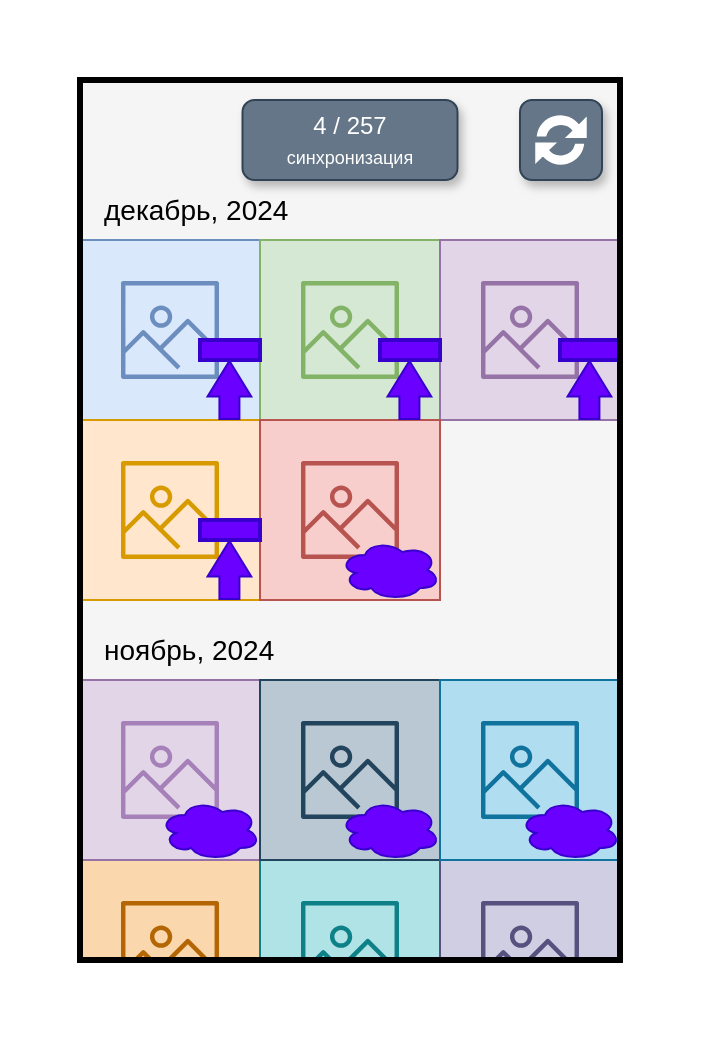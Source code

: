 <mxfile version="20.8.16" type="device" pages="7"><diagram name="Главная" id="Fr9BtAwwHC7J-DejXwuc"><mxGraphModel dx="751" dy="566" grid="1" gridSize="10" guides="1" tooltips="1" connect="1" arrows="1" fold="1" page="1" pageScale="1" pageWidth="827" pageHeight="1169" math="0" shadow="0"><root><mxCell id="0"/><mxCell id="1" parent="0"/><mxCell id="rmZkxyG95Qmx5ghkw50P-106" value="" style="rounded=0;whiteSpace=wrap;html=1;shadow=0;glass=0;sketch=0;strokeWidth=2;fontSize=9;strokeColor=none;" vertex="1" parent="1"><mxGeometry x="40" y="40" width="360" height="520" as="geometry"/></mxCell><mxCell id="rmZkxyG95Qmx5ghkw50P-67" value="" style="rounded=0;whiteSpace=wrap;html=1;fontSize=9;fillColor=#f5f5f5;fontColor=#333333;strokeColor=none;" vertex="1" parent="1"><mxGeometry x="80" y="80" width="270" height="440" as="geometry"/></mxCell><mxCell id="rmZkxyG95Qmx5ghkw50P-58" value="" style="rounded=0;whiteSpace=wrap;html=1;fillColor=#fad7ac;strokeColor=#b46504;" vertex="1" parent="1"><mxGeometry x="80" y="470" width="90" height="50" as="geometry"/></mxCell><mxCell id="rmZkxyG95Qmx5ghkw50P-59" value="" style="sketch=0;outlineConnect=0;fontColor=#232F3E;gradientColor=none;fillColor=#B46504;strokeColor=none;dashed=0;verticalLabelPosition=bottom;verticalAlign=top;align=center;html=1;fontSize=12;fontStyle=0;aspect=fixed;pointerEvents=1;shape=mxgraph.aws4.container_registry_image;" vertex="1" parent="1"><mxGeometry x="100.5" y="490.5" width="49" height="49" as="geometry"/></mxCell><mxCell id="rmZkxyG95Qmx5ghkw50P-60" value="" style="rounded=0;whiteSpace=wrap;html=1;fillColor=#b0e3e6;strokeColor=#0e8088;" vertex="1" parent="1"><mxGeometry x="170" y="470" width="90" height="50" as="geometry"/></mxCell><mxCell id="rmZkxyG95Qmx5ghkw50P-61" value="" style="sketch=0;outlineConnect=0;fontColor=#232F3E;gradientColor=none;fillColor=#0E8088;strokeColor=none;dashed=0;verticalLabelPosition=bottom;verticalAlign=top;align=center;html=1;fontSize=12;fontStyle=0;aspect=fixed;pointerEvents=1;shape=mxgraph.aws4.container_registry_image;" vertex="1" parent="1"><mxGeometry x="190.5" y="490.5" width="49" height="49" as="geometry"/></mxCell><mxCell id="rmZkxyG95Qmx5ghkw50P-62" value="" style="rounded=0;whiteSpace=wrap;html=1;fillColor=#d0cee2;strokeColor=#56517e;" vertex="1" parent="1"><mxGeometry x="260" y="470" width="90" height="50" as="geometry"/></mxCell><mxCell id="rmZkxyG95Qmx5ghkw50P-63" value="" style="sketch=0;outlineConnect=0;fontColor=#232F3E;gradientColor=none;fillColor=#56517E;strokeColor=none;dashed=0;verticalLabelPosition=bottom;verticalAlign=top;align=center;html=1;fontSize=12;fontStyle=0;aspect=fixed;pointerEvents=1;shape=mxgraph.aws4.container_registry_image;" vertex="1" parent="1"><mxGeometry x="280.5" y="490.5" width="49" height="49" as="geometry"/></mxCell><mxCell id="rmZkxyG95Qmx5ghkw50P-28" value="" style="rounded=0;whiteSpace=wrap;html=1;fillColor=#dae8fc;strokeColor=#6c8ebf;" vertex="1" parent="1"><mxGeometry x="80" y="160" width="90" height="90" as="geometry"/></mxCell><mxCell id="rmZkxyG95Qmx5ghkw50P-29" value="" style="sketch=0;outlineConnect=0;fontColor=#232F3E;gradientColor=none;fillColor=#6C8EBF;strokeColor=none;dashed=0;verticalLabelPosition=bottom;verticalAlign=top;align=center;html=1;fontSize=12;fontStyle=0;aspect=fixed;pointerEvents=1;shape=mxgraph.aws4.container_registry_image;" vertex="1" parent="1"><mxGeometry x="100.5" y="180.5" width="49" height="49" as="geometry"/></mxCell><mxCell id="rmZkxyG95Qmx5ghkw50P-30" value="" style="rounded=0;whiteSpace=wrap;html=1;fillColor=#d5e8d4;strokeColor=#82b366;" vertex="1" parent="1"><mxGeometry x="170" y="160" width="90" height="90" as="geometry"/></mxCell><mxCell id="rmZkxyG95Qmx5ghkw50P-31" value="" style="sketch=0;outlineConnect=0;fontColor=#232F3E;gradientColor=none;fillColor=#82B366;strokeColor=none;dashed=0;verticalLabelPosition=bottom;verticalAlign=top;align=center;html=1;fontSize=12;fontStyle=0;aspect=fixed;pointerEvents=1;shape=mxgraph.aws4.container_registry_image;" vertex="1" parent="1"><mxGeometry x="190.5" y="180.5" width="49" height="49" as="geometry"/></mxCell><mxCell id="rmZkxyG95Qmx5ghkw50P-32" value="" style="rounded=0;whiteSpace=wrap;html=1;fillColor=#e1d5e7;strokeColor=#9673a6;" vertex="1" parent="1"><mxGeometry x="260" y="160" width="90" height="90" as="geometry"/></mxCell><mxCell id="rmZkxyG95Qmx5ghkw50P-33" value="" style="sketch=0;outlineConnect=0;fontColor=#232F3E;gradientColor=none;fillColor=#9673A6;strokeColor=none;dashed=0;verticalLabelPosition=bottom;verticalAlign=top;align=center;html=1;fontSize=12;fontStyle=0;aspect=fixed;pointerEvents=1;shape=mxgraph.aws4.container_registry_image;" vertex="1" parent="1"><mxGeometry x="280.5" y="180.5" width="49" height="49" as="geometry"/></mxCell><mxCell id="rmZkxyG95Qmx5ghkw50P-34" value="" style="rounded=0;whiteSpace=wrap;html=1;fillColor=#ffe6cc;strokeColor=#d79b00;" vertex="1" parent="1"><mxGeometry x="80" y="250" width="90" height="90" as="geometry"/></mxCell><mxCell id="rmZkxyG95Qmx5ghkw50P-35" value="" style="sketch=0;outlineConnect=0;fontColor=#232F3E;gradientColor=none;fillColor=#D79B00;strokeColor=none;dashed=0;verticalLabelPosition=bottom;verticalAlign=top;align=center;html=1;fontSize=12;fontStyle=0;aspect=fixed;pointerEvents=1;shape=mxgraph.aws4.container_registry_image;" vertex="1" parent="1"><mxGeometry x="100.5" y="270.5" width="49" height="49" as="geometry"/></mxCell><mxCell id="rmZkxyG95Qmx5ghkw50P-36" value="" style="rounded=0;whiteSpace=wrap;html=1;fillColor=#f8cecc;strokeColor=#b85450;" vertex="1" parent="1"><mxGeometry x="170" y="250" width="90" height="90" as="geometry"/></mxCell><mxCell id="rmZkxyG95Qmx5ghkw50P-37" value="" style="sketch=0;outlineConnect=0;fontColor=#232F3E;gradientColor=none;fillColor=#B85450;strokeColor=none;dashed=0;verticalLabelPosition=bottom;verticalAlign=top;align=center;html=1;fontSize=12;fontStyle=0;aspect=fixed;pointerEvents=1;shape=mxgraph.aws4.container_registry_image;" vertex="1" parent="1"><mxGeometry x="190.5" y="270.5" width="49" height="49" as="geometry"/></mxCell><mxCell id="rmZkxyG95Qmx5ghkw50P-52" value="" style="rounded=0;whiteSpace=wrap;html=1;fillColor=#e1d5e7;strokeColor=#9673a6;" vertex="1" parent="1"><mxGeometry x="80" y="380" width="90" height="90" as="geometry"/></mxCell><mxCell id="rmZkxyG95Qmx5ghkw50P-53" value="" style="sketch=0;outlineConnect=0;fillColor=#A680B8;strokeColor=#9673a6;dashed=0;verticalLabelPosition=bottom;verticalAlign=top;align=center;html=1;fontSize=12;fontStyle=0;aspect=fixed;pointerEvents=1;shape=mxgraph.aws4.container_registry_image;" vertex="1" parent="1"><mxGeometry x="100.5" y="400.5" width="49" height="49" as="geometry"/></mxCell><mxCell id="rmZkxyG95Qmx5ghkw50P-54" value="" style="rounded=0;whiteSpace=wrap;html=1;fillColor=#bac8d3;strokeColor=#23445d;" vertex="1" parent="1"><mxGeometry x="170" y="380" width="90" height="90" as="geometry"/></mxCell><mxCell id="rmZkxyG95Qmx5ghkw50P-55" value="" style="sketch=0;outlineConnect=0;fontColor=#232F3E;gradientColor=none;fillColor=#23445D;strokeColor=none;dashed=0;verticalLabelPosition=bottom;verticalAlign=top;align=center;html=1;fontSize=12;fontStyle=0;aspect=fixed;pointerEvents=1;shape=mxgraph.aws4.container_registry_image;" vertex="1" parent="1"><mxGeometry x="190.5" y="400.5" width="49" height="49" as="geometry"/></mxCell><mxCell id="rmZkxyG95Qmx5ghkw50P-56" value="" style="rounded=0;whiteSpace=wrap;html=1;fillColor=#b1ddf0;strokeColor=#10739e;" vertex="1" parent="1"><mxGeometry x="260" y="380" width="90" height="90" as="geometry"/></mxCell><mxCell id="rmZkxyG95Qmx5ghkw50P-57" value="" style="sketch=0;outlineConnect=0;fontColor=#232F3E;gradientColor=none;fillColor=#10739E;strokeColor=none;dashed=0;verticalLabelPosition=bottom;verticalAlign=top;align=center;html=1;fontSize=12;fontStyle=0;aspect=fixed;pointerEvents=1;shape=mxgraph.aws4.container_registry_image;" vertex="1" parent="1"><mxGeometry x="280.5" y="400.5" width="49" height="49" as="geometry"/></mxCell><mxCell id="rmZkxyG95Qmx5ghkw50P-64" value="декабрь, 2024" style="text;html=1;strokeColor=none;fillColor=none;align=left;verticalAlign=middle;whiteSpace=wrap;rounded=0;fontSize=14;" vertex="1" parent="1"><mxGeometry x="90" y="130" width="250" height="30" as="geometry"/></mxCell><mxCell id="rmZkxyG95Qmx5ghkw50P-65" value="ноябрь, 2024" style="text;html=1;strokeColor=none;fillColor=none;align=left;verticalAlign=middle;whiteSpace=wrap;rounded=0;fontSize=14;" vertex="1" parent="1"><mxGeometry x="90" y="350" width="250" height="30" as="geometry"/></mxCell><mxCell id="rmZkxyG95Qmx5ghkw50P-13" value="4 / 257&lt;br&gt;&lt;font style=&quot;font-size: 9px;&quot;&gt;синхронизация&lt;/font&gt;" style="rounded=1;whiteSpace=wrap;html=1;fillColor=#647687;fontColor=#ffffff;strokeColor=#314354;glass=0;shadow=1;" vertex="1" parent="1"><mxGeometry x="161.25" y="90" width="107.5" height="40" as="geometry"/></mxCell><mxCell id="rmZkxyG95Qmx5ghkw50P-15" value="" style="rounded=1;whiteSpace=wrap;html=1;fillColor=#647687;fontColor=#ffffff;strokeColor=#314354;shadow=1;" vertex="1" parent="1"><mxGeometry x="300" y="90" width="41" height="40" as="geometry"/></mxCell><mxCell id="rmZkxyG95Qmx5ghkw50P-14" value="" style="sketch=0;pointerEvents=1;shadow=0;dashed=0;html=1;labelPosition=center;verticalLabelPosition=bottom;verticalAlign=top;align=center;shape=mxgraph.mscae.intune.update;strokeColor=#FFFFFF;" vertex="1" parent="1"><mxGeometry x="308.12" y="97.37" width="24.75" height="25.25" as="geometry"/></mxCell><mxCell id="rmZkxyG95Qmx5ghkw50P-84" value="" style="rounded=0;whiteSpace=wrap;html=1;shadow=0;glass=0;sketch=0;strokeColor=#3700CC;strokeWidth=2;fontSize=9;fillColor=#6a00ff;fontColor=#ffffff;" vertex="1" parent="1"><mxGeometry x="140" y="210" width="30" height="10" as="geometry"/></mxCell><mxCell id="rmZkxyG95Qmx5ghkw50P-85" value="" style="shape=flexArrow;endArrow=classic;html=1;rounded=0;fontSize=9;endWidth=10.857;endSize=5.571;fillColor=#6a00ff;strokeColor=#3700CC;" edge="1" parent="1"><mxGeometry width="50" height="50" relative="1" as="geometry"><mxPoint x="154.71" y="250" as="sourcePoint"/><mxPoint x="154.71" y="220" as="targetPoint"/></mxGeometry></mxCell><mxCell id="rmZkxyG95Qmx5ghkw50P-86" value="" style="rounded=0;whiteSpace=wrap;html=1;shadow=0;glass=0;sketch=0;strokeColor=#3700CC;strokeWidth=2;fontSize=9;fillColor=#6a00ff;fontColor=#ffffff;" vertex="1" parent="1"><mxGeometry x="230" y="210" width="30" height="10" as="geometry"/></mxCell><mxCell id="rmZkxyG95Qmx5ghkw50P-87" value="" style="shape=flexArrow;endArrow=classic;html=1;rounded=0;fontSize=9;endWidth=10.857;endSize=5.571;fillColor=#6a00ff;strokeColor=#3700CC;" edge="1" parent="1"><mxGeometry width="50" height="50" relative="1" as="geometry"><mxPoint x="244.71" y="250" as="sourcePoint"/><mxPoint x="244.71" y="220" as="targetPoint"/></mxGeometry></mxCell><mxCell id="rmZkxyG95Qmx5ghkw50P-88" value="" style="rounded=0;whiteSpace=wrap;html=1;shadow=0;glass=0;sketch=0;strokeColor=#3700CC;strokeWidth=2;fontSize=9;fillColor=#6a00ff;fontColor=#ffffff;" vertex="1" parent="1"><mxGeometry x="140" y="300" width="30" height="10" as="geometry"/></mxCell><mxCell id="rmZkxyG95Qmx5ghkw50P-89" value="" style="shape=flexArrow;endArrow=classic;html=1;rounded=0;fontSize=9;endWidth=10.857;endSize=5.571;fillColor=#6a00ff;strokeColor=#3700CC;" edge="1" parent="1"><mxGeometry width="50" height="50" relative="1" as="geometry"><mxPoint x="154.71" y="340" as="sourcePoint"/><mxPoint x="154.71" y="310" as="targetPoint"/></mxGeometry></mxCell><mxCell id="rmZkxyG95Qmx5ghkw50P-90" value="" style="rounded=0;whiteSpace=wrap;html=1;shadow=0;glass=0;sketch=0;strokeColor=#3700CC;strokeWidth=2;fontSize=9;fillColor=#6a00ff;fontColor=#ffffff;" vertex="1" parent="1"><mxGeometry x="320" y="210" width="30" height="10" as="geometry"/></mxCell><mxCell id="rmZkxyG95Qmx5ghkw50P-91" value="" style="shape=flexArrow;endArrow=classic;html=1;rounded=0;fontSize=9;endWidth=10.857;endSize=5.571;fillColor=#6a00ff;strokeColor=#3700CC;" edge="1" parent="1"><mxGeometry width="50" height="50" relative="1" as="geometry"><mxPoint x="334.71" y="250" as="sourcePoint"/><mxPoint x="334.71" y="220" as="targetPoint"/></mxGeometry></mxCell><mxCell id="rmZkxyG95Qmx5ghkw50P-92" value="" style="ellipse;shape=cloud;whiteSpace=wrap;html=1;shadow=0;glass=0;sketch=0;strokeColor=#3700CC;strokeWidth=1;fontSize=9;fillColor=#6a00ff;fontColor=#ffffff;" vertex="1" parent="1"><mxGeometry x="210" y="310" width="50" height="30" as="geometry"/></mxCell><mxCell id="rmZkxyG95Qmx5ghkw50P-93" value="" style="ellipse;shape=cloud;whiteSpace=wrap;html=1;shadow=0;glass=0;sketch=0;strokeColor=#3700CC;strokeWidth=1;fontSize=9;fillColor=#6a00ff;fontColor=#ffffff;" vertex="1" parent="1"><mxGeometry x="120" y="440" width="50" height="30" as="geometry"/></mxCell><mxCell id="rmZkxyG95Qmx5ghkw50P-94" value="" style="ellipse;shape=cloud;whiteSpace=wrap;html=1;shadow=0;glass=0;sketch=0;strokeColor=#3700CC;strokeWidth=1;fontSize=9;fillColor=#6a00ff;fontColor=#ffffff;" vertex="1" parent="1"><mxGeometry x="210" y="440" width="50" height="30" as="geometry"/></mxCell><mxCell id="rmZkxyG95Qmx5ghkw50P-95" value="" style="ellipse;shape=cloud;whiteSpace=wrap;html=1;shadow=0;glass=0;sketch=0;strokeColor=#3700CC;strokeWidth=1;fontSize=9;fillColor=#6a00ff;fontColor=#ffffff;" vertex="1" parent="1"><mxGeometry x="300" y="440" width="50" height="30" as="geometry"/></mxCell><mxCell id="rmZkxyG95Qmx5ghkw50P-107" value="" style="rounded=0;whiteSpace=wrap;html=1;shadow=0;glass=0;sketch=0;strokeWidth=2;fontSize=9;strokeColor=none;" vertex="1" parent="1"><mxGeometry x="40" y="520" width="360" height="40" as="geometry"/></mxCell><mxCell id="9HXgxc9Uw71FXYPcQhYW-1" value="" style="rounded=0;whiteSpace=wrap;html=1;fillColor=none;movable=1;resizable=1;rotatable=1;deletable=1;editable=1;connectable=1;strokeColor=#000000;strokeWidth=3;" parent="1" vertex="1"><mxGeometry x="80" y="80" width="270" height="440" as="geometry"/></mxCell></root></mxGraphModel></diagram><diagram name="Синхронизация" id="ZqwcKnqQf-fMYv5RvBVb"><mxGraphModel dx="908" dy="683" grid="1" gridSize="10" guides="1" tooltips="1" connect="1" arrows="1" fold="1" page="1" pageScale="1" pageWidth="827" pageHeight="1169" math="0" shadow="0"><root><mxCell id="U0KA7O4kdR778VJp-mZu-0"/><mxCell id="U0KA7O4kdR778VJp-mZu-1" parent="U0KA7O4kdR778VJp-mZu-0"/><mxCell id="U0KA7O4kdR778VJp-mZu-2" value="" style="rounded=0;whiteSpace=wrap;html=1;shadow=0;glass=0;sketch=0;strokeWidth=2;fontSize=9;strokeColor=none;" vertex="1" parent="U0KA7O4kdR778VJp-mZu-1"><mxGeometry x="40" y="40" width="360" height="520" as="geometry"/></mxCell><mxCell id="U0KA7O4kdR778VJp-mZu-3" value="" style="rounded=0;whiteSpace=wrap;html=1;fontSize=9;fillColor=#f5f5f5;fontColor=#333333;strokeColor=none;" vertex="1" parent="U0KA7O4kdR778VJp-mZu-1"><mxGeometry x="80" y="80" width="270" height="440" as="geometry"/></mxCell><mxCell id="U0KA7O4kdR778VJp-mZu-4" value="" style="rounded=0;whiteSpace=wrap;html=1;fillColor=#fad7ac;strokeColor=#b46504;" vertex="1" parent="U0KA7O4kdR778VJp-mZu-1"><mxGeometry x="80" y="470" width="90" height="50" as="geometry"/></mxCell><mxCell id="U0KA7O4kdR778VJp-mZu-5" value="" style="sketch=0;outlineConnect=0;fontColor=#232F3E;gradientColor=none;fillColor=#B46504;strokeColor=none;dashed=0;verticalLabelPosition=bottom;verticalAlign=top;align=center;html=1;fontSize=12;fontStyle=0;aspect=fixed;pointerEvents=1;shape=mxgraph.aws4.container_registry_image;" vertex="1" parent="U0KA7O4kdR778VJp-mZu-1"><mxGeometry x="100.5" y="490.5" width="49" height="49" as="geometry"/></mxCell><mxCell id="U0KA7O4kdR778VJp-mZu-6" value="" style="rounded=0;whiteSpace=wrap;html=1;fillColor=#b0e3e6;strokeColor=#0e8088;" vertex="1" parent="U0KA7O4kdR778VJp-mZu-1"><mxGeometry x="170" y="470" width="90" height="50" as="geometry"/></mxCell><mxCell id="U0KA7O4kdR778VJp-mZu-7" value="" style="sketch=0;outlineConnect=0;fontColor=#232F3E;gradientColor=none;fillColor=#0E8088;strokeColor=none;dashed=0;verticalLabelPosition=bottom;verticalAlign=top;align=center;html=1;fontSize=12;fontStyle=0;aspect=fixed;pointerEvents=1;shape=mxgraph.aws4.container_registry_image;" vertex="1" parent="U0KA7O4kdR778VJp-mZu-1"><mxGeometry x="190.5" y="490.5" width="49" height="49" as="geometry"/></mxCell><mxCell id="U0KA7O4kdR778VJp-mZu-8" value="" style="rounded=0;whiteSpace=wrap;html=1;fillColor=#d0cee2;strokeColor=#56517e;" vertex="1" parent="U0KA7O4kdR778VJp-mZu-1"><mxGeometry x="260" y="470" width="90" height="50" as="geometry"/></mxCell><mxCell id="U0KA7O4kdR778VJp-mZu-9" value="" style="sketch=0;outlineConnect=0;fontColor=#232F3E;gradientColor=none;fillColor=#56517E;strokeColor=none;dashed=0;verticalLabelPosition=bottom;verticalAlign=top;align=center;html=1;fontSize=12;fontStyle=0;aspect=fixed;pointerEvents=1;shape=mxgraph.aws4.container_registry_image;" vertex="1" parent="U0KA7O4kdR778VJp-mZu-1"><mxGeometry x="280.5" y="490.5" width="49" height="49" as="geometry"/></mxCell><mxCell id="U0KA7O4kdR778VJp-mZu-10" value="" style="rounded=0;whiteSpace=wrap;html=1;fillColor=#dae8fc;strokeColor=#6c8ebf;" vertex="1" parent="U0KA7O4kdR778VJp-mZu-1"><mxGeometry x="80" y="160" width="90" height="90" as="geometry"/></mxCell><mxCell id="U0KA7O4kdR778VJp-mZu-11" value="" style="sketch=0;outlineConnect=0;fontColor=#232F3E;gradientColor=none;fillColor=#6C8EBF;strokeColor=none;dashed=0;verticalLabelPosition=bottom;verticalAlign=top;align=center;html=1;fontSize=12;fontStyle=0;aspect=fixed;pointerEvents=1;shape=mxgraph.aws4.container_registry_image;" vertex="1" parent="U0KA7O4kdR778VJp-mZu-1"><mxGeometry x="100.5" y="180.5" width="49" height="49" as="geometry"/></mxCell><mxCell id="U0KA7O4kdR778VJp-mZu-12" value="" style="rounded=0;whiteSpace=wrap;html=1;fillColor=#d5e8d4;strokeColor=#82b366;" vertex="1" parent="U0KA7O4kdR778VJp-mZu-1"><mxGeometry x="170" y="160" width="90" height="90" as="geometry"/></mxCell><mxCell id="U0KA7O4kdR778VJp-mZu-13" value="" style="sketch=0;outlineConnect=0;fontColor=#232F3E;gradientColor=none;fillColor=#82B366;strokeColor=none;dashed=0;verticalLabelPosition=bottom;verticalAlign=top;align=center;html=1;fontSize=12;fontStyle=0;aspect=fixed;pointerEvents=1;shape=mxgraph.aws4.container_registry_image;" vertex="1" parent="U0KA7O4kdR778VJp-mZu-1"><mxGeometry x="190.5" y="180.5" width="49" height="49" as="geometry"/></mxCell><mxCell id="U0KA7O4kdR778VJp-mZu-14" value="" style="rounded=0;whiteSpace=wrap;html=1;fillColor=#e1d5e7;strokeColor=#9673a6;" vertex="1" parent="U0KA7O4kdR778VJp-mZu-1"><mxGeometry x="260" y="160" width="90" height="90" as="geometry"/></mxCell><mxCell id="U0KA7O4kdR778VJp-mZu-15" value="" style="sketch=0;outlineConnect=0;fontColor=#232F3E;gradientColor=none;fillColor=#9673A6;strokeColor=none;dashed=0;verticalLabelPosition=bottom;verticalAlign=top;align=center;html=1;fontSize=12;fontStyle=0;aspect=fixed;pointerEvents=1;shape=mxgraph.aws4.container_registry_image;" vertex="1" parent="U0KA7O4kdR778VJp-mZu-1"><mxGeometry x="280.5" y="180.5" width="49" height="49" as="geometry"/></mxCell><mxCell id="U0KA7O4kdR778VJp-mZu-16" value="" style="rounded=0;whiteSpace=wrap;html=1;fillColor=#ffe6cc;strokeColor=#d79b00;" vertex="1" parent="U0KA7O4kdR778VJp-mZu-1"><mxGeometry x="80" y="250" width="90" height="90" as="geometry"/></mxCell><mxCell id="U0KA7O4kdR778VJp-mZu-17" value="" style="sketch=0;outlineConnect=0;fontColor=#232F3E;gradientColor=none;fillColor=#D79B00;strokeColor=none;dashed=0;verticalLabelPosition=bottom;verticalAlign=top;align=center;html=1;fontSize=12;fontStyle=0;aspect=fixed;pointerEvents=1;shape=mxgraph.aws4.container_registry_image;" vertex="1" parent="U0KA7O4kdR778VJp-mZu-1"><mxGeometry x="100.5" y="270.5" width="49" height="49" as="geometry"/></mxCell><mxCell id="U0KA7O4kdR778VJp-mZu-18" value="" style="rounded=0;whiteSpace=wrap;html=1;fillColor=#f8cecc;strokeColor=#b85450;" vertex="1" parent="U0KA7O4kdR778VJp-mZu-1"><mxGeometry x="170" y="250" width="90" height="90" as="geometry"/></mxCell><mxCell id="U0KA7O4kdR778VJp-mZu-19" value="" style="sketch=0;outlineConnect=0;fontColor=#232F3E;gradientColor=none;fillColor=#B85450;strokeColor=none;dashed=0;verticalLabelPosition=bottom;verticalAlign=top;align=center;html=1;fontSize=12;fontStyle=0;aspect=fixed;pointerEvents=1;shape=mxgraph.aws4.container_registry_image;" vertex="1" parent="U0KA7O4kdR778VJp-mZu-1"><mxGeometry x="190.5" y="270.5" width="49" height="49" as="geometry"/></mxCell><mxCell id="U0KA7O4kdR778VJp-mZu-20" value="" style="rounded=0;whiteSpace=wrap;html=1;fillColor=#e1d5e7;strokeColor=#9673a6;" vertex="1" parent="U0KA7O4kdR778VJp-mZu-1"><mxGeometry x="80" y="380" width="90" height="90" as="geometry"/></mxCell><mxCell id="U0KA7O4kdR778VJp-mZu-21" value="" style="sketch=0;outlineConnect=0;fillColor=#A680B8;strokeColor=#9673a6;dashed=0;verticalLabelPosition=bottom;verticalAlign=top;align=center;html=1;fontSize=12;fontStyle=0;aspect=fixed;pointerEvents=1;shape=mxgraph.aws4.container_registry_image;" vertex="1" parent="U0KA7O4kdR778VJp-mZu-1"><mxGeometry x="100.5" y="400.5" width="49" height="49" as="geometry"/></mxCell><mxCell id="U0KA7O4kdR778VJp-mZu-22" value="" style="rounded=0;whiteSpace=wrap;html=1;fillColor=#bac8d3;strokeColor=#23445d;" vertex="1" parent="U0KA7O4kdR778VJp-mZu-1"><mxGeometry x="170" y="380" width="90" height="90" as="geometry"/></mxCell><mxCell id="U0KA7O4kdR778VJp-mZu-23" value="" style="sketch=0;outlineConnect=0;fontColor=#232F3E;gradientColor=none;fillColor=#23445D;strokeColor=none;dashed=0;verticalLabelPosition=bottom;verticalAlign=top;align=center;html=1;fontSize=12;fontStyle=0;aspect=fixed;pointerEvents=1;shape=mxgraph.aws4.container_registry_image;" vertex="1" parent="U0KA7O4kdR778VJp-mZu-1"><mxGeometry x="190.5" y="400.5" width="49" height="49" as="geometry"/></mxCell><mxCell id="U0KA7O4kdR778VJp-mZu-24" value="" style="rounded=0;whiteSpace=wrap;html=1;fillColor=#b1ddf0;strokeColor=#10739e;" vertex="1" parent="U0KA7O4kdR778VJp-mZu-1"><mxGeometry x="260" y="380" width="90" height="90" as="geometry"/></mxCell><mxCell id="U0KA7O4kdR778VJp-mZu-25" value="" style="sketch=0;outlineConnect=0;fontColor=#232F3E;gradientColor=none;fillColor=#10739E;strokeColor=none;dashed=0;verticalLabelPosition=bottom;verticalAlign=top;align=center;html=1;fontSize=12;fontStyle=0;aspect=fixed;pointerEvents=1;shape=mxgraph.aws4.container_registry_image;" vertex="1" parent="U0KA7O4kdR778VJp-mZu-1"><mxGeometry x="280.5" y="400.5" width="49" height="49" as="geometry"/></mxCell><mxCell id="U0KA7O4kdR778VJp-mZu-26" value="декабрь, 2024" style="text;html=1;strokeColor=none;fillColor=none;align=left;verticalAlign=middle;whiteSpace=wrap;rounded=0;fontSize=14;" vertex="1" parent="U0KA7O4kdR778VJp-mZu-1"><mxGeometry x="90" y="130" width="250" height="30" as="geometry"/></mxCell><mxCell id="U0KA7O4kdR778VJp-mZu-27" value="ноябрь, 2024" style="text;html=1;strokeColor=none;fillColor=none;align=left;verticalAlign=middle;whiteSpace=wrap;rounded=0;fontSize=14;" vertex="1" parent="U0KA7O4kdR778VJp-mZu-1"><mxGeometry x="90" y="350" width="250" height="30" as="geometry"/></mxCell><mxCell id="U0KA7O4kdR778VJp-mZu-28" value="4 / 257&lt;br&gt;&lt;font style=&quot;font-size: 9px;&quot;&gt;синхронизация&lt;/font&gt;" style="rounded=1;whiteSpace=wrap;html=1;fillColor=#647687;fontColor=#ffffff;strokeColor=#314354;glass=0;shadow=1;" vertex="1" parent="U0KA7O4kdR778VJp-mZu-1"><mxGeometry x="161.25" y="90" width="107.5" height="40" as="geometry"/></mxCell><mxCell id="U0KA7O4kdR778VJp-mZu-29" value="" style="rounded=1;whiteSpace=wrap;html=1;fillColor=#647687;fontColor=#ffffff;strokeColor=#314354;shadow=1;" vertex="1" parent="U0KA7O4kdR778VJp-mZu-1"><mxGeometry x="300" y="90" width="41" height="40" as="geometry"/></mxCell><mxCell id="U0KA7O4kdR778VJp-mZu-30" value="" style="sketch=0;pointerEvents=1;shadow=0;dashed=0;html=1;labelPosition=center;verticalLabelPosition=bottom;verticalAlign=top;align=center;shape=mxgraph.mscae.intune.update;strokeColor=#FFFFFF;" vertex="1" parent="U0KA7O4kdR778VJp-mZu-1"><mxGeometry x="308.12" y="97.37" width="24.75" height="25.25" as="geometry"/></mxCell><mxCell id="U0KA7O4kdR778VJp-mZu-31" value="" style="rounded=0;whiteSpace=wrap;html=1;shadow=0;glass=0;sketch=0;strokeColor=#3700CC;strokeWidth=2;fontSize=9;fillColor=#6a00ff;fontColor=#ffffff;" vertex="1" parent="U0KA7O4kdR778VJp-mZu-1"><mxGeometry x="140" y="210" width="30" height="10" as="geometry"/></mxCell><mxCell id="U0KA7O4kdR778VJp-mZu-32" value="" style="shape=flexArrow;endArrow=classic;html=1;rounded=0;fontSize=9;endWidth=10.857;endSize=5.571;fillColor=#6a00ff;strokeColor=#3700CC;" edge="1" parent="U0KA7O4kdR778VJp-mZu-1"><mxGeometry width="50" height="50" relative="1" as="geometry"><mxPoint x="154.71" y="250" as="sourcePoint"/><mxPoint x="154.71" y="220" as="targetPoint"/></mxGeometry></mxCell><mxCell id="U0KA7O4kdR778VJp-mZu-33" value="" style="rounded=0;whiteSpace=wrap;html=1;shadow=0;glass=0;sketch=0;strokeColor=#3700CC;strokeWidth=2;fontSize=9;fillColor=#6a00ff;fontColor=#ffffff;" vertex="1" parent="U0KA7O4kdR778VJp-mZu-1"><mxGeometry x="230" y="210" width="30" height="10" as="geometry"/></mxCell><mxCell id="U0KA7O4kdR778VJp-mZu-34" value="" style="shape=flexArrow;endArrow=classic;html=1;rounded=0;fontSize=9;endWidth=10.857;endSize=5.571;fillColor=#6a00ff;strokeColor=#3700CC;" edge="1" parent="U0KA7O4kdR778VJp-mZu-1"><mxGeometry width="50" height="50" relative="1" as="geometry"><mxPoint x="244.71" y="250" as="sourcePoint"/><mxPoint x="244.71" y="220" as="targetPoint"/></mxGeometry></mxCell><mxCell id="U0KA7O4kdR778VJp-mZu-35" value="" style="rounded=0;whiteSpace=wrap;html=1;shadow=0;glass=0;sketch=0;strokeColor=#3700CC;strokeWidth=2;fontSize=9;fillColor=#6a00ff;fontColor=#ffffff;" vertex="1" parent="U0KA7O4kdR778VJp-mZu-1"><mxGeometry x="140" y="300" width="30" height="10" as="geometry"/></mxCell><mxCell id="U0KA7O4kdR778VJp-mZu-36" value="" style="shape=flexArrow;endArrow=classic;html=1;rounded=0;fontSize=9;endWidth=10.857;endSize=5.571;fillColor=#6a00ff;strokeColor=#3700CC;" edge="1" parent="U0KA7O4kdR778VJp-mZu-1"><mxGeometry width="50" height="50" relative="1" as="geometry"><mxPoint x="154.71" y="340" as="sourcePoint"/><mxPoint x="154.71" y="310" as="targetPoint"/></mxGeometry></mxCell><mxCell id="U0KA7O4kdR778VJp-mZu-37" value="" style="rounded=0;whiteSpace=wrap;html=1;shadow=0;glass=0;sketch=0;strokeColor=#3700CC;strokeWidth=2;fontSize=9;fillColor=#6a00ff;fontColor=#ffffff;" vertex="1" parent="U0KA7O4kdR778VJp-mZu-1"><mxGeometry x="320" y="210" width="30" height="10" as="geometry"/></mxCell><mxCell id="U0KA7O4kdR778VJp-mZu-38" value="" style="shape=flexArrow;endArrow=classic;html=1;rounded=0;fontSize=9;endWidth=10.857;endSize=5.571;fillColor=#6a00ff;strokeColor=#3700CC;" edge="1" parent="U0KA7O4kdR778VJp-mZu-1"><mxGeometry width="50" height="50" relative="1" as="geometry"><mxPoint x="334.71" y="250" as="sourcePoint"/><mxPoint x="334.71" y="220" as="targetPoint"/></mxGeometry></mxCell><mxCell id="U0KA7O4kdR778VJp-mZu-39" value="" style="ellipse;shape=cloud;whiteSpace=wrap;html=1;shadow=0;glass=0;sketch=0;strokeColor=#3700CC;strokeWidth=1;fontSize=9;fillColor=#6a00ff;fontColor=#ffffff;" vertex="1" parent="U0KA7O4kdR778VJp-mZu-1"><mxGeometry x="210" y="310" width="50" height="30" as="geometry"/></mxCell><mxCell id="U0KA7O4kdR778VJp-mZu-40" value="" style="ellipse;shape=cloud;whiteSpace=wrap;html=1;shadow=0;glass=0;sketch=0;strokeColor=#3700CC;strokeWidth=1;fontSize=9;fillColor=#6a00ff;fontColor=#ffffff;" vertex="1" parent="U0KA7O4kdR778VJp-mZu-1"><mxGeometry x="120" y="440" width="50" height="30" as="geometry"/></mxCell><mxCell id="U0KA7O4kdR778VJp-mZu-41" value="" style="ellipse;shape=cloud;whiteSpace=wrap;html=1;shadow=0;glass=0;sketch=0;strokeColor=#3700CC;strokeWidth=1;fontSize=9;fillColor=#6a00ff;fontColor=#ffffff;" vertex="1" parent="U0KA7O4kdR778VJp-mZu-1"><mxGeometry x="210" y="440" width="50" height="30" as="geometry"/></mxCell><mxCell id="U0KA7O4kdR778VJp-mZu-42" value="" style="ellipse;shape=cloud;whiteSpace=wrap;html=1;shadow=0;glass=0;sketch=0;strokeColor=#3700CC;strokeWidth=1;fontSize=9;fillColor=#6a00ff;fontColor=#ffffff;" vertex="1" parent="U0KA7O4kdR778VJp-mZu-1"><mxGeometry x="300" y="440" width="50" height="30" as="geometry"/></mxCell><mxCell id="U0KA7O4kdR778VJp-mZu-43" value="" style="rounded=0;whiteSpace=wrap;html=1;shadow=0;glass=0;sketch=0;strokeWidth=2;fontSize=9;strokeColor=none;" vertex="1" parent="U0KA7O4kdR778VJp-mZu-1"><mxGeometry x="40" y="520" width="360" height="40" as="geometry"/></mxCell><mxCell id="U0KA7O4kdR778VJp-mZu-44" value="" style="rounded=0;whiteSpace=wrap;html=1;fillColor=none;movable=1;resizable=1;rotatable=1;deletable=1;editable=1;connectable=1;strokeColor=#000000;strokeWidth=3;" vertex="1" parent="U0KA7O4kdR778VJp-mZu-1"><mxGeometry x="80" y="80" width="270" height="440" as="geometry"/></mxCell><mxCell id="c6FTK3TPMT_HFakUTnhF-0" value="" style="rounded=0;whiteSpace=wrap;html=1;shadow=0;glass=0;sketch=0;strokeColor=default;strokeWidth=1;fontSize=16;fontColor=#FFFFFF;fillColor=#000000;fillOpacity=50;" vertex="1" parent="U0KA7O4kdR778VJp-mZu-1"><mxGeometry x="80" y="80" width="270" height="440" as="geometry"/></mxCell><mxCell id="c6FTK3TPMT_HFakUTnhF-4" value="" style="rounded=0;whiteSpace=wrap;html=1;shadow=0;glass=0;sketch=0;strokeColor=default;strokeWidth=3;fontSize=16;fontColor=#FFFFFF;fillColor=#E6E6E6;" vertex="1" parent="U0KA7O4kdR778VJp-mZu-1"><mxGeometry x="100.5" y="122.62" width="229.5" height="357.38" as="geometry"/></mxCell><mxCell id="c6FTK3TPMT_HFakUTnhF-8" value="" style="rounded=0;whiteSpace=wrap;html=1;shadow=0;glass=0;sketch=0;strokeColor=none;strokeWidth=3;fontSize=16;fontColor=#FFFFFF;fillColor=#000000;rotation=45;" vertex="1" parent="U0KA7O4kdR778VJp-mZu-1"><mxGeometry x="280" y="150" width="40" height="10" as="geometry"/></mxCell><mxCell id="c6FTK3TPMT_HFakUTnhF-9" value="" style="rounded=0;whiteSpace=wrap;html=1;shadow=0;glass=0;sketch=0;strokeColor=none;strokeWidth=3;fontSize=16;fontColor=#FFFFFF;fillColor=#000000;rotation=-225;" vertex="1" parent="U0KA7O4kdR778VJp-mZu-1"><mxGeometry x="280.0" y="150" width="40" height="10" as="geometry"/></mxCell><mxCell id="c6FTK3TPMT_HFakUTnhF-10" value="Синхронизация" style="text;html=1;strokeColor=none;fillColor=none;align=left;verticalAlign=middle;whiteSpace=wrap;rounded=0;fontSize=16;fontColor=#000000;fontStyle=1" vertex="1" parent="U0KA7O4kdR778VJp-mZu-1"><mxGeometry x="115" y="140" width="145" height="30" as="geometry"/></mxCell><mxCell id="c6FTK3TPMT_HFakUTnhF-11" value="image_2024-12-30...&amp;nbsp;&amp;nbsp;&lt;b&gt;100%&lt;/b&gt;" style="rounded=1;whiteSpace=wrap;html=1;shadow=0;glass=0;sketch=0;strokeColor=#56517e;strokeWidth=3;fontSize=16;fillColor=#d0cee2;" vertex="1" parent="U0KA7O4kdR778VJp-mZu-1"><mxGeometry x="110" y="199.5" width="210" height="50.5" as="geometry"/></mxCell><mxCell id="c6FTK3TPMT_HFakUTnhF-14" value="image_2024-12-30...&amp;nbsp; &amp;nbsp;&amp;nbsp;&lt;b&gt;24%&lt;/b&gt;" style="rounded=1;whiteSpace=wrap;html=1;shadow=0;glass=0;sketch=0;strokeColor=#56517e;strokeWidth=3;fontSize=16;fillColor=#d0cee2;" vertex="1" parent="U0KA7O4kdR778VJp-mZu-1"><mxGeometry x="110" y="259.5" width="210" height="50.5" as="geometry"/></mxCell><mxCell id="c6FTK3TPMT_HFakUTnhF-15" value="image_2024-12-30...&amp;nbsp; &amp;nbsp; &amp;nbsp;&amp;nbsp;&lt;b&gt;0%&lt;/b&gt;" style="rounded=1;whiteSpace=wrap;html=1;shadow=0;glass=0;sketch=0;strokeColor=#56517e;strokeWidth=3;fontSize=16;fillColor=#d0cee2;" vertex="1" parent="U0KA7O4kdR778VJp-mZu-1"><mxGeometry x="110.25" y="319.5" width="210" height="50.5" as="geometry"/></mxCell><mxCell id="c6FTK3TPMT_HFakUTnhF-18" value="image_2024-12-30...&amp;nbsp; &amp;nbsp; &amp;nbsp;&amp;nbsp;&lt;b&gt;0%&lt;/b&gt;" style="rounded=1;whiteSpace=wrap;html=1;shadow=0;glass=0;sketch=0;strokeColor=#56517e;strokeWidth=3;fontSize=16;fillColor=#d0cee2;" vertex="1" parent="U0KA7O4kdR778VJp-mZu-1"><mxGeometry x="110" y="380" width="210" height="50.5" as="geometry"/></mxCell><mxCell id="c6FTK3TPMT_HFakUTnhF-17" value="Начать / Остановить" style="rounded=1;whiteSpace=wrap;html=1;shadow=0;glass=0;sketch=0;strokeColor=#23445d;strokeWidth=3;fontSize=16;fillColor=#bac8d3;" vertex="1" parent="U0KA7O4kdR778VJp-mZu-1"><mxGeometry x="110.25" y="420" width="209.75" height="50" as="geometry"/></mxCell></root></mxGraphModel></diagram><diagram name="Вход" id="0XKrimrg06YZNdFm5KyV"><mxGraphModel dx="751" dy="566" grid="1" gridSize="10" guides="1" tooltips="1" connect="1" arrows="1" fold="1" page="1" pageScale="1" pageWidth="827" pageHeight="1169" math="0" shadow="0"><root><mxCell id="lxbhrmO_WVAqzLBvDy5G-0"/><mxCell id="lxbhrmO_WVAqzLBvDy5G-1" parent="lxbhrmO_WVAqzLBvDy5G-0"/><mxCell id="lxbhrmO_WVAqzLBvDy5G-2" value="" style="rounded=0;whiteSpace=wrap;html=1;shadow=0;glass=0;sketch=0;strokeWidth=2;fontSize=9;strokeColor=none;" vertex="1" parent="lxbhrmO_WVAqzLBvDy5G-1"><mxGeometry x="40" y="40" width="360" height="520" as="geometry"/></mxCell><mxCell id="lxbhrmO_WVAqzLBvDy5G-3" value="" style="rounded=0;whiteSpace=wrap;html=1;fontSize=9;fillColor=#f5f5f5;fontColor=#333333;strokeColor=none;" vertex="1" parent="lxbhrmO_WVAqzLBvDy5G-1"><mxGeometry x="80" y="80" width="270" height="440" as="geometry"/></mxCell><mxCell id="71NNq_Q7_1ZH0H5dtehQ-0" value="&lt;font style=&quot;font-size: 19px;&quot;&gt;Вход&lt;/font&gt;" style="text;html=1;strokeColor=none;fillColor=none;align=center;verticalAlign=middle;whiteSpace=wrap;rounded=0;fontSize=9;" vertex="1" parent="lxbhrmO_WVAqzLBvDy5G-1"><mxGeometry x="185" y="160" width="60" height="30" as="geometry"/></mxCell><mxCell id="71NNq_Q7_1ZH0H5dtehQ-1" value="&lt;font style=&quot;font-size: 14px;&quot;&gt;&amp;nbsp; &amp;nbsp; Логин&lt;/font&gt;" style="rounded=0;whiteSpace=wrap;html=1;shadow=1;glass=0;sketch=0;strokeColor=default;strokeWidth=1;fontSize=19;fillColor=#FFFFFF;align=left;" vertex="1" parent="lxbhrmO_WVAqzLBvDy5G-1"><mxGeometry x="90" y="210" width="250" height="40" as="geometry"/></mxCell><mxCell id="71NNq_Q7_1ZH0H5dtehQ-2" value="&lt;font style=&quot;font-size: 14px;&quot;&gt;&amp;nbsp; &amp;nbsp; Пароль&lt;/font&gt;" style="rounded=0;whiteSpace=wrap;html=1;shadow=1;glass=0;sketch=0;strokeColor=default;strokeWidth=1;fontSize=19;fillColor=#FFFFFF;align=left;" vertex="1" parent="lxbhrmO_WVAqzLBvDy5G-1"><mxGeometry x="90" y="270" width="250" height="40" as="geometry"/></mxCell><mxCell id="10V4KUjU7J6ptE0vuFdf-0" value="Войти" style="rounded=1;whiteSpace=wrap;html=1;fillColor=#647687;fontColor=#ffffff;strokeColor=#314354;glass=0;shadow=1;" vertex="1" parent="lxbhrmO_WVAqzLBvDy5G-1"><mxGeometry x="90" y="330" width="250" height="40" as="geometry"/></mxCell><mxCell id="lxbhrmO_WVAqzLBvDy5G-44" value="" style="rounded=0;whiteSpace=wrap;html=1;fillColor=none;movable=1;resizable=1;rotatable=1;deletable=1;editable=1;connectable=1;strokeColor=#000000;strokeWidth=3;" vertex="1" parent="lxbhrmO_WVAqzLBvDy5G-1"><mxGeometry x="80" y="80" width="270" height="440" as="geometry"/></mxCell></root></mxGraphModel></diagram><diagram name="Регистрация" id="xKS4SP4pQx3Np6AEL20q"><mxGraphModel dx="1089" dy="820" grid="1" gridSize="10" guides="1" tooltips="1" connect="1" arrows="1" fold="1" page="1" pageScale="1" pageWidth="827" pageHeight="1169" math="0" shadow="0"><root><mxCell id="fq3NhuNyvt6bUSD4IdTV-0"/><mxCell id="fq3NhuNyvt6bUSD4IdTV-1" parent="fq3NhuNyvt6bUSD4IdTV-0"/><mxCell id="fq3NhuNyvt6bUSD4IdTV-2" value="" style="rounded=0;whiteSpace=wrap;html=1;shadow=0;glass=0;sketch=0;strokeWidth=2;fontSize=9;strokeColor=none;" vertex="1" parent="fq3NhuNyvt6bUSD4IdTV-1"><mxGeometry x="40" y="40" width="360" height="520" as="geometry"/></mxCell><mxCell id="fq3NhuNyvt6bUSD4IdTV-4" value="" style="rounded=0;whiteSpace=wrap;html=1;fontSize=9;fillColor=#f5f5f5;fontColor=#333333;strokeColor=none;" vertex="1" parent="fq3NhuNyvt6bUSD4IdTV-1"><mxGeometry x="80" y="80" width="270" height="440" as="geometry"/></mxCell><mxCell id="fq3NhuNyvt6bUSD4IdTV-5" value="&lt;font style=&quot;font-size: 19px;&quot;&gt;Регистрация&lt;/font&gt;" style="text;html=1;strokeColor=none;fillColor=none;align=center;verticalAlign=middle;whiteSpace=wrap;rounded=0;fontSize=9;" vertex="1" parent="fq3NhuNyvt6bUSD4IdTV-1"><mxGeometry x="157.5" y="110" width="125" height="30" as="geometry"/></mxCell><mxCell id="fq3NhuNyvt6bUSD4IdTV-6" value="&lt;font style=&quot;font-size: 14px;&quot;&gt;&amp;nbsp; &amp;nbsp; Придумайте логин&lt;/font&gt;" style="rounded=0;whiteSpace=wrap;html=1;shadow=1;glass=0;sketch=0;strokeColor=default;strokeWidth=1;fontSize=19;fillColor=#FFFFFF;align=left;" vertex="1" parent="fq3NhuNyvt6bUSD4IdTV-1"><mxGeometry x="90" y="160" width="250" height="40" as="geometry"/></mxCell><mxCell id="fq3NhuNyvt6bUSD4IdTV-7" value="&lt;font style=&quot;font-size: 14px;&quot;&gt;&amp;nbsp; &amp;nbsp; Придумайте пароль&lt;/font&gt;" style="rounded=0;whiteSpace=wrap;html=1;shadow=1;glass=0;sketch=0;strokeColor=default;strokeWidth=1;fontSize=19;fillColor=#FFFFFF;align=left;" vertex="1" parent="fq3NhuNyvt6bUSD4IdTV-1"><mxGeometry x="90" y="280" width="250" height="40" as="geometry"/></mxCell><mxCell id="fq3NhuNyvt6bUSD4IdTV-8" value="Создать" style="rounded=1;whiteSpace=wrap;html=1;fillColor=#647687;fontColor=#ffffff;strokeColor=#314354;glass=0;shadow=1;" vertex="1" parent="fq3NhuNyvt6bUSD4IdTV-1"><mxGeometry x="90" y="390" width="250" height="40" as="geometry"/></mxCell><mxCell id="nWkj_3fR2wByyHQt61WO-0" value="&lt;font style=&quot;font-size: 14px;&quot;&gt;&amp;nbsp; &amp;nbsp; Придумайте никнейм&lt;/font&gt;" style="rounded=0;whiteSpace=wrap;html=1;shadow=1;glass=0;sketch=0;strokeColor=default;strokeWidth=1;fontSize=19;fillColor=#FFFFFF;align=left;" vertex="1" parent="fq3NhuNyvt6bUSD4IdTV-1"><mxGeometry x="90" y="230" width="250" height="40" as="geometry"/></mxCell><mxCell id="nWkj_3fR2wByyHQt61WO-1" value="&lt;font color=&quot;#ff3333&quot; style=&quot;font-size: 13px;&quot;&gt;Такой логин уже занят&lt;/font&gt;" style="text;html=1;strokeColor=none;fillColor=none;align=left;verticalAlign=middle;whiteSpace=wrap;rounded=0;fontSize=9;" vertex="1" parent="fq3NhuNyvt6bUSD4IdTV-1"><mxGeometry x="90" y="200" width="220" height="30" as="geometry"/></mxCell><mxCell id="nWkj_3fR2wByyHQt61WO-2" value="&lt;font style=&quot;font-size: 14px;&quot;&gt;&amp;nbsp; &amp;nbsp; Повторите пароль&lt;/font&gt;" style="rounded=0;whiteSpace=wrap;html=1;shadow=1;glass=0;sketch=0;strokeColor=default;strokeWidth=1;fontSize=19;fillColor=#FFFFFF;align=left;" vertex="1" parent="fq3NhuNyvt6bUSD4IdTV-1"><mxGeometry x="90" y="330" width="250" height="40" as="geometry"/></mxCell><mxCell id="fq3NhuNyvt6bUSD4IdTV-3" value="" style="rounded=0;whiteSpace=wrap;html=1;fillColor=none;movable=1;resizable=1;rotatable=1;deletable=1;editable=1;connectable=1;strokeColor=#000000;strokeWidth=3;" vertex="1" parent="fq3NhuNyvt6bUSD4IdTV-1"><mxGeometry x="80" y="80" width="270" height="440" as="geometry"/></mxCell></root></mxGraphModel></diagram><diagram name="Просмотрщик" id="BjL6UHl_zuvoI7OO7HAw"><mxGraphModel dx="751" dy="566" grid="1" gridSize="10" guides="1" tooltips="1" connect="1" arrows="1" fold="1" page="1" pageScale="1" pageWidth="827" pageHeight="1169" math="0" shadow="0"><root><mxCell id="LJoN_02pNp6_m8n6nRw5-0"/><mxCell id="LJoN_02pNp6_m8n6nRw5-1" parent="LJoN_02pNp6_m8n6nRw5-0"/><mxCell id="LJoN_02pNp6_m8n6nRw5-2" value="" style="rounded=0;whiteSpace=wrap;html=1;shadow=0;glass=0;sketch=0;strokeWidth=2;fontSize=9;strokeColor=none;" vertex="1" parent="LJoN_02pNp6_m8n6nRw5-1"><mxGeometry x="40" y="40" width="360" height="520" as="geometry"/></mxCell><mxCell id="LJoN_02pNp6_m8n6nRw5-4" value="" style="rounded=0;whiteSpace=wrap;html=1;fontSize=9;fillColor=#000000;fontColor=#333333;strokeColor=none;" vertex="1" parent="LJoN_02pNp6_m8n6nRw5-1"><mxGeometry x="80" y="80" width="270" height="440" as="geometry"/></mxCell><mxCell id="LJoN_02pNp6_m8n6nRw5-5" value="&lt;font style=&quot;font-size: 16px;&quot;&gt;image_2024-12-...-59-59.png&lt;/font&gt;" style="text;html=1;align=center;verticalAlign=middle;whiteSpace=wrap;rounded=0;fontSize=9;fontStyle=1;fontColor=#FFFFFF;" vertex="1" parent="LJoN_02pNp6_m8n6nRw5-1"><mxGeometry x="130" y="90" width="220" height="30" as="geometry"/></mxCell><mxCell id="qvdX_lJQyJoHB2lO-QVZ-1" value="" style="endArrow=classic;html=1;rounded=0;strokeWidth=5;fontSize=13;fontColor=#FF3333;strokeColor=#FFFFFF;" edge="1" parent="LJoN_02pNp6_m8n6nRw5-1"><mxGeometry width="50" height="50" relative="1" as="geometry"><mxPoint x="120" y="104.66" as="sourcePoint"/><mxPoint x="90" y="104.66" as="targetPoint"/></mxGeometry></mxCell><mxCell id="n8u2toQH7skOiaz-glsf-0" value="" style="rounded=0;whiteSpace=wrap;html=1;fillColor=#dae8fc;strokeColor=#6c8ebf;" vertex="1" parent="LJoN_02pNp6_m8n6nRw5-1"><mxGeometry x="80" y="150" width="270" height="300" as="geometry"/></mxCell><mxCell id="n8u2toQH7skOiaz-glsf-1" value="" style="sketch=0;outlineConnect=0;fontColor=#232F3E;gradientColor=none;fillColor=#6C8EBF;strokeColor=none;dashed=0;verticalLabelPosition=bottom;verticalAlign=top;align=center;html=1;fontSize=12;fontStyle=0;aspect=fixed;pointerEvents=1;shape=mxgraph.aws4.container_registry_image;" vertex="1" parent="LJoN_02pNp6_m8n6nRw5-1"><mxGeometry x="165" y="250" width="100" height="100" as="geometry"/></mxCell><mxCell id="53ZlMC2iWqfgRbWZhuvW-1" value="" style="triangle;whiteSpace=wrap;html=1;rounded=1;shadow=1;glass=0;sketch=0;strokeColor=default;strokeWidth=1;fontSize=16;fontColor=#FFFFFF;fillColor=#FFFFFF;" vertex="1" parent="LJoN_02pNp6_m8n6nRw5-1"><mxGeometry x="320" y="280" width="30" height="40" as="geometry"/></mxCell><mxCell id="n8u2toQH7skOiaz-glsf-4" value="" style="triangle;whiteSpace=wrap;html=1;rounded=1;shadow=1;glass=0;sketch=0;strokeColor=default;strokeWidth=1;fontSize=16;fontColor=#FFFFFF;fillColor=#FFFFFF;rotation=-180;" vertex="1" parent="LJoN_02pNp6_m8n6nRw5-1"><mxGeometry x="80" y="280" width="30" height="40" as="geometry"/></mxCell><mxCell id="LJoN_02pNp6_m8n6nRw5-3" value="" style="rounded=0;whiteSpace=wrap;html=1;fillColor=none;movable=1;resizable=1;rotatable=1;deletable=1;editable=1;connectable=1;strokeColor=#000000;strokeWidth=3;" vertex="1" parent="LJoN_02pNp6_m8n6nRw5-1"><mxGeometry x="80" y="80" width="270" height="440" as="geometry"/></mxCell></root></mxGraphModel></diagram><diagram id="KZdmENuJipjBWDCODkp-" name="Альбомы"><mxGraphModel dx="751" dy="566" grid="1" gridSize="10" guides="1" tooltips="1" connect="1" arrows="1" fold="1" page="1" pageScale="1" pageWidth="827" pageHeight="1169" math="0" shadow="0"><root><mxCell id="0"/><mxCell id="1" parent="0"/><mxCell id="Jx6l1pGOeKFjxGcO3cCI-1" value="" style="rounded=0;whiteSpace=wrap;html=1;shadow=0;glass=0;sketch=0;strokeWidth=2;fontSize=9;strokeColor=none;" vertex="1" parent="1"><mxGeometry x="40" y="40" width="360" height="520" as="geometry"/></mxCell><mxCell id="Jx6l1pGOeKFjxGcO3cCI-2" value="" style="rounded=0;whiteSpace=wrap;html=1;fontSize=9;fillColor=#f5f5f5;fontColor=#333333;strokeColor=none;" vertex="1" parent="1"><mxGeometry x="80" y="80" width="270" height="440" as="geometry"/></mxCell><mxCell id="Jx6l1pGOeKFjxGcO3cCI-26" value="Локальные" style="text;html=1;strokeColor=none;fillColor=none;align=left;verticalAlign=middle;whiteSpace=wrap;rounded=0;fontSize=14;" vertex="1" parent="1"><mxGeometry x="90" y="425" width="250" height="30" as="geometry"/></mxCell><mxCell id="Jx6l1pGOeKFjxGcO3cCI-71" value="" style="rounded=1;whiteSpace=wrap;html=1;shadow=1;glass=0;sketch=0;strokeColor=#666666;strokeWidth=3;fontSize=16;fillColor=#f5f5f5;fontColor=#333333;" vertex="1" parent="1"><mxGeometry x="90" y="285" width="120" height="140" as="geometry"/></mxCell><mxCell id="Jx6l1pGOeKFjxGcO3cCI-72" value="" style="rounded=0;whiteSpace=wrap;html=1;fillColor=#dae8fc;strokeColor=#6c8ebf;" vertex="1" parent="1"><mxGeometry x="100" y="295" width="50" height="50" as="geometry"/></mxCell><mxCell id="Jx6l1pGOeKFjxGcO3cCI-73" value="" style="sketch=0;outlineConnect=0;fontColor=#232F3E;gradientColor=none;fillColor=#6C8EBF;strokeColor=none;dashed=0;verticalLabelPosition=bottom;verticalAlign=top;align=center;html=1;fontSize=12;fontStyle=0;aspect=fixed;pointerEvents=1;shape=mxgraph.aws4.container_registry_image;" vertex="1" parent="1"><mxGeometry x="112.88" y="307.87" width="24.25" height="24.25" as="geometry"/></mxCell><mxCell id="Jx6l1pGOeKFjxGcO3cCI-74" value="" style="rounded=0;whiteSpace=wrap;html=1;fillColor=#dae8fc;strokeColor=#6c8ebf;" vertex="1" parent="1"><mxGeometry x="150" y="295" width="50" height="50" as="geometry"/></mxCell><mxCell id="Jx6l1pGOeKFjxGcO3cCI-75" value="" style="sketch=0;outlineConnect=0;fontColor=#232F3E;gradientColor=none;fillColor=#6C8EBF;strokeColor=none;dashed=0;verticalLabelPosition=bottom;verticalAlign=top;align=center;html=1;fontSize=12;fontStyle=0;aspect=fixed;pointerEvents=1;shape=mxgraph.aws4.container_registry_image;" vertex="1" parent="1"><mxGeometry x="162.88" y="307.87" width="24.25" height="24.25" as="geometry"/></mxCell><mxCell id="Jx6l1pGOeKFjxGcO3cCI-76" value="" style="rounded=0;whiteSpace=wrap;html=1;fillColor=#dae8fc;strokeColor=#6c8ebf;" vertex="1" parent="1"><mxGeometry x="100" y="345" width="50" height="50" as="geometry"/></mxCell><mxCell id="Jx6l1pGOeKFjxGcO3cCI-77" value="" style="sketch=0;outlineConnect=0;fontColor=#232F3E;gradientColor=none;fillColor=#6C8EBF;strokeColor=none;dashed=0;verticalLabelPosition=bottom;verticalAlign=top;align=center;html=1;fontSize=12;fontStyle=0;aspect=fixed;pointerEvents=1;shape=mxgraph.aws4.container_registry_image;" vertex="1" parent="1"><mxGeometry x="112.88" y="357.87" width="24.25" height="24.25" as="geometry"/></mxCell><mxCell id="Jx6l1pGOeKFjxGcO3cCI-78" value="" style="rounded=0;whiteSpace=wrap;html=1;fillColor=#dae8fc;strokeColor=#6c8ebf;" vertex="1" parent="1"><mxGeometry x="150" y="344.99" width="50" height="50" as="geometry"/></mxCell><mxCell id="Jx6l1pGOeKFjxGcO3cCI-79" value="" style="sketch=0;outlineConnect=0;fontColor=#232F3E;gradientColor=none;fillColor=#6C8EBF;strokeColor=none;dashed=0;verticalLabelPosition=bottom;verticalAlign=top;align=center;html=1;fontSize=12;fontStyle=0;aspect=fixed;pointerEvents=1;shape=mxgraph.aws4.container_registry_image;" vertex="1" parent="1"><mxGeometry x="162.88" y="357.86" width="24.25" height="24.25" as="geometry"/></mxCell><mxCell id="Jx6l1pGOeKFjxGcO3cCI-80" value="&lt;font style=&quot;font-size: 13px;&quot;&gt;Загрузки&amp;nbsp; &amp;nbsp; &amp;nbsp; &amp;nbsp; 26&lt;/font&gt;" style="text;html=1;strokeColor=none;fillColor=none;align=center;verticalAlign=middle;whiteSpace=wrap;rounded=0;fontSize=16;fontColor=#000000;" vertex="1" parent="1"><mxGeometry x="100" y="394.99" width="100" height="20.01" as="geometry"/></mxCell><mxCell id="Jx6l1pGOeKFjxGcO3cCI-81" value="" style="rounded=1;whiteSpace=wrap;html=1;shadow=1;glass=0;sketch=0;strokeColor=#666666;strokeWidth=3;fontSize=16;fillColor=#f5f5f5;fontColor=#333333;" vertex="1" parent="1"><mxGeometry x="220" y="285" width="120" height="140" as="geometry"/></mxCell><mxCell id="Jx6l1pGOeKFjxGcO3cCI-82" value="" style="rounded=0;whiteSpace=wrap;html=1;fillColor=#dae8fc;strokeColor=#6c8ebf;" vertex="1" parent="1"><mxGeometry x="230" y="295" width="50" height="50" as="geometry"/></mxCell><mxCell id="Jx6l1pGOeKFjxGcO3cCI-83" value="" style="sketch=0;outlineConnect=0;fontColor=#232F3E;gradientColor=none;fillColor=#6C8EBF;strokeColor=none;dashed=0;verticalLabelPosition=bottom;verticalAlign=top;align=center;html=1;fontSize=12;fontStyle=0;aspect=fixed;pointerEvents=1;shape=mxgraph.aws4.container_registry_image;" vertex="1" parent="1"><mxGeometry x="242.88" y="307.87" width="24.25" height="24.25" as="geometry"/></mxCell><mxCell id="Jx6l1pGOeKFjxGcO3cCI-84" value="" style="rounded=0;whiteSpace=wrap;html=1;fillColor=#dae8fc;strokeColor=#6c8ebf;" vertex="1" parent="1"><mxGeometry x="280" y="295" width="50" height="50" as="geometry"/></mxCell><mxCell id="Jx6l1pGOeKFjxGcO3cCI-85" value="" style="sketch=0;outlineConnect=0;fontColor=#232F3E;gradientColor=none;fillColor=#6C8EBF;strokeColor=none;dashed=0;verticalLabelPosition=bottom;verticalAlign=top;align=center;html=1;fontSize=12;fontStyle=0;aspect=fixed;pointerEvents=1;shape=mxgraph.aws4.container_registry_image;" vertex="1" parent="1"><mxGeometry x="292.88" y="307.87" width="24.25" height="24.25" as="geometry"/></mxCell><mxCell id="Jx6l1pGOeKFjxGcO3cCI-86" value="" style="rounded=0;whiteSpace=wrap;html=1;fillColor=#dae8fc;strokeColor=#6c8ebf;" vertex="1" parent="1"><mxGeometry x="230" y="345" width="50" height="50" as="geometry"/></mxCell><mxCell id="Jx6l1pGOeKFjxGcO3cCI-87" value="" style="sketch=0;outlineConnect=0;fontColor=#232F3E;gradientColor=none;fillColor=#6C8EBF;strokeColor=none;dashed=0;verticalLabelPosition=bottom;verticalAlign=top;align=center;html=1;fontSize=12;fontStyle=0;aspect=fixed;pointerEvents=1;shape=mxgraph.aws4.container_registry_image;" vertex="1" parent="1"><mxGeometry x="242.88" y="357.87" width="24.25" height="24.25" as="geometry"/></mxCell><mxCell id="Jx6l1pGOeKFjxGcO3cCI-88" value="" style="rounded=0;whiteSpace=wrap;html=1;fillColor=#dae8fc;strokeColor=#6c8ebf;" vertex="1" parent="1"><mxGeometry x="280" y="344.99" width="50" height="50" as="geometry"/></mxCell><mxCell id="Jx6l1pGOeKFjxGcO3cCI-89" value="" style="sketch=0;outlineConnect=0;fontColor=#232F3E;gradientColor=none;fillColor=#6C8EBF;strokeColor=none;dashed=0;verticalLabelPosition=bottom;verticalAlign=top;align=center;html=1;fontSize=12;fontStyle=0;aspect=fixed;pointerEvents=1;shape=mxgraph.aws4.container_registry_image;" vertex="1" parent="1"><mxGeometry x="292.88" y="357.86" width="24.25" height="24.25" as="geometry"/></mxCell><mxCell id="Jx6l1pGOeKFjxGcO3cCI-90" value="&lt;p style=&quot;line-height: 50%;&quot;&gt;&lt;font style=&quot;&quot;&gt;&lt;span style=&quot;font-size: 13px;&quot;&gt;Арты&amp;nbsp; &amp;nbsp; &amp;nbsp; &amp;nbsp; &amp;nbsp; &amp;nbsp; 192&lt;/span&gt;&lt;br style=&quot;&quot;&gt;&lt;font style=&quot;font-size: 8px;&quot;&gt;пользователь 2&lt;/font&gt;&lt;br style=&quot;&quot;&gt;&lt;/font&gt;&lt;/p&gt;" style="text;html=1;strokeColor=none;fillColor=none;align=left;verticalAlign=middle;whiteSpace=wrap;rounded=0;fontSize=15;fontColor=#000000;" vertex="1" parent="1"><mxGeometry x="230" y="400" width="100" height="15" as="geometry"/></mxCell><mxCell id="Jx6l1pGOeKFjxGcO3cCI-25" value="На синхронизации" style="text;html=1;strokeColor=none;fillColor=none;align=left;verticalAlign=middle;whiteSpace=wrap;rounded=0;fontSize=14;" vertex="1" parent="1"><mxGeometry x="90" y="80" width="250" height="30" as="geometry"/></mxCell><mxCell id="Jx6l1pGOeKFjxGcO3cCI-44" value="На сервере" style="text;html=1;strokeColor=none;fillColor=none;align=left;verticalAlign=middle;whiteSpace=wrap;rounded=0;fontSize=14;" vertex="1" parent="1"><mxGeometry x="90" y="255" width="250" height="30" as="geometry"/></mxCell><mxCell id="Jx6l1pGOeKFjxGcO3cCI-49" value="" style="rounded=1;whiteSpace=wrap;html=1;shadow=1;glass=0;sketch=0;strokeColor=#666666;strokeWidth=3;fontSize=16;fillColor=#f5f5f5;fontColor=#333333;" vertex="1" parent="1"><mxGeometry x="90" y="110" width="120" height="140" as="geometry"/></mxCell><mxCell id="Jx6l1pGOeKFjxGcO3cCI-9" value="" style="rounded=0;whiteSpace=wrap;html=1;fillColor=#dae8fc;strokeColor=#6c8ebf;" vertex="1" parent="1"><mxGeometry x="100" y="120" width="50" height="50" as="geometry"/></mxCell><mxCell id="Jx6l1pGOeKFjxGcO3cCI-10" value="" style="sketch=0;outlineConnect=0;fontColor=#232F3E;gradientColor=none;fillColor=#6C8EBF;strokeColor=none;dashed=0;verticalLabelPosition=bottom;verticalAlign=top;align=center;html=1;fontSize=12;fontStyle=0;aspect=fixed;pointerEvents=1;shape=mxgraph.aws4.container_registry_image;" vertex="1" parent="1"><mxGeometry x="112.88" y="132.87" width="24.25" height="24.25" as="geometry"/></mxCell><mxCell id="Jx6l1pGOeKFjxGcO3cCI-52" value="" style="rounded=0;whiteSpace=wrap;html=1;fillColor=#dae8fc;strokeColor=#6c8ebf;" vertex="1" parent="1"><mxGeometry x="150" y="120" width="50" height="50" as="geometry"/></mxCell><mxCell id="Jx6l1pGOeKFjxGcO3cCI-53" value="" style="sketch=0;outlineConnect=0;fontColor=#232F3E;gradientColor=none;fillColor=#6C8EBF;strokeColor=none;dashed=0;verticalLabelPosition=bottom;verticalAlign=top;align=center;html=1;fontSize=12;fontStyle=0;aspect=fixed;pointerEvents=1;shape=mxgraph.aws4.container_registry_image;" vertex="1" parent="1"><mxGeometry x="162.88" y="132.87" width="24.25" height="24.25" as="geometry"/></mxCell><mxCell id="Jx6l1pGOeKFjxGcO3cCI-54" value="" style="rounded=0;whiteSpace=wrap;html=1;fillColor=#dae8fc;strokeColor=#6c8ebf;" vertex="1" parent="1"><mxGeometry x="100" y="170" width="50" height="50" as="geometry"/></mxCell><mxCell id="Jx6l1pGOeKFjxGcO3cCI-55" value="" style="sketch=0;outlineConnect=0;fontColor=#232F3E;gradientColor=none;fillColor=#6C8EBF;strokeColor=none;dashed=0;verticalLabelPosition=bottom;verticalAlign=top;align=center;html=1;fontSize=12;fontStyle=0;aspect=fixed;pointerEvents=1;shape=mxgraph.aws4.container_registry_image;" vertex="1" parent="1"><mxGeometry x="112.88" y="182.87" width="24.25" height="24.25" as="geometry"/></mxCell><mxCell id="Jx6l1pGOeKFjxGcO3cCI-56" value="" style="rounded=0;whiteSpace=wrap;html=1;fillColor=#dae8fc;strokeColor=#6c8ebf;" vertex="1" parent="1"><mxGeometry x="150" y="169.99" width="50" height="50" as="geometry"/></mxCell><mxCell id="Jx6l1pGOeKFjxGcO3cCI-57" value="" style="sketch=0;outlineConnect=0;fontColor=#232F3E;gradientColor=none;fillColor=#6C8EBF;strokeColor=none;dashed=0;verticalLabelPosition=bottom;verticalAlign=top;align=center;html=1;fontSize=12;fontStyle=0;aspect=fixed;pointerEvents=1;shape=mxgraph.aws4.container_registry_image;" vertex="1" parent="1"><mxGeometry x="162.88" y="182.86" width="24.25" height="24.25" as="geometry"/></mxCell><mxCell id="Jx6l1pGOeKFjxGcO3cCI-59" value="&lt;font style=&quot;font-size: 13px;&quot;&gt;Камера&amp;nbsp; &amp;nbsp; &amp;nbsp; &amp;nbsp;476&lt;/font&gt;" style="text;html=1;strokeColor=none;fillColor=none;align=center;verticalAlign=middle;whiteSpace=wrap;rounded=0;fontSize=16;fontColor=#000000;" vertex="1" parent="1"><mxGeometry x="100" y="219.99" width="100" height="20.01" as="geometry"/></mxCell><mxCell id="Jx6l1pGOeKFjxGcO3cCI-61" value="" style="rounded=1;whiteSpace=wrap;html=1;shadow=1;glass=0;sketch=0;strokeColor=#666666;strokeWidth=3;fontSize=16;fillColor=#f5f5f5;fontColor=#333333;" vertex="1" parent="1"><mxGeometry x="220" y="110" width="120" height="140" as="geometry"/></mxCell><mxCell id="Jx6l1pGOeKFjxGcO3cCI-62" value="" style="rounded=0;whiteSpace=wrap;html=1;fillColor=#dae8fc;strokeColor=#6c8ebf;" vertex="1" parent="1"><mxGeometry x="230" y="120" width="50" height="50" as="geometry"/></mxCell><mxCell id="Jx6l1pGOeKFjxGcO3cCI-63" value="" style="sketch=0;outlineConnect=0;fontColor=#232F3E;gradientColor=none;fillColor=#6C8EBF;strokeColor=none;dashed=0;verticalLabelPosition=bottom;verticalAlign=top;align=center;html=1;fontSize=12;fontStyle=0;aspect=fixed;pointerEvents=1;shape=mxgraph.aws4.container_registry_image;" vertex="1" parent="1"><mxGeometry x="242.88" y="132.87" width="24.25" height="24.25" as="geometry"/></mxCell><mxCell id="Jx6l1pGOeKFjxGcO3cCI-64" value="" style="rounded=0;whiteSpace=wrap;html=1;fillColor=#dae8fc;strokeColor=#6c8ebf;" vertex="1" parent="1"><mxGeometry x="280" y="120" width="50" height="50" as="geometry"/></mxCell><mxCell id="Jx6l1pGOeKFjxGcO3cCI-65" value="" style="sketch=0;outlineConnect=0;fontColor=#232F3E;gradientColor=none;fillColor=#6C8EBF;strokeColor=none;dashed=0;verticalLabelPosition=bottom;verticalAlign=top;align=center;html=1;fontSize=12;fontStyle=0;aspect=fixed;pointerEvents=1;shape=mxgraph.aws4.container_registry_image;" vertex="1" parent="1"><mxGeometry x="292.88" y="132.87" width="24.25" height="24.25" as="geometry"/></mxCell><mxCell id="Jx6l1pGOeKFjxGcO3cCI-66" value="" style="rounded=0;whiteSpace=wrap;html=1;fillColor=#dae8fc;strokeColor=#6c8ebf;" vertex="1" parent="1"><mxGeometry x="230" y="170" width="50" height="50" as="geometry"/></mxCell><mxCell id="Jx6l1pGOeKFjxGcO3cCI-67" value="" style="sketch=0;outlineConnect=0;fontColor=#232F3E;gradientColor=none;fillColor=#6C8EBF;strokeColor=none;dashed=0;verticalLabelPosition=bottom;verticalAlign=top;align=center;html=1;fontSize=12;fontStyle=0;aspect=fixed;pointerEvents=1;shape=mxgraph.aws4.container_registry_image;" vertex="1" parent="1"><mxGeometry x="242.88" y="182.87" width="24.25" height="24.25" as="geometry"/></mxCell><mxCell id="Jx6l1pGOeKFjxGcO3cCI-68" value="" style="rounded=0;whiteSpace=wrap;html=1;fillColor=#dae8fc;strokeColor=#6c8ebf;" vertex="1" parent="1"><mxGeometry x="280" y="169.99" width="50" height="50" as="geometry"/></mxCell><mxCell id="Jx6l1pGOeKFjxGcO3cCI-69" value="" style="sketch=0;outlineConnect=0;fontColor=#232F3E;gradientColor=none;fillColor=#6C8EBF;strokeColor=none;dashed=0;verticalLabelPosition=bottom;verticalAlign=top;align=center;html=1;fontSize=12;fontStyle=0;aspect=fixed;pointerEvents=1;shape=mxgraph.aws4.container_registry_image;" vertex="1" parent="1"><mxGeometry x="292.88" y="182.86" width="24.25" height="24.25" as="geometry"/></mxCell><mxCell id="Jx6l1pGOeKFjxGcO3cCI-70" value="&lt;font style=&quot;font-size: 13px;&quot;&gt;Скриншоты&amp;nbsp; 39&lt;/font&gt;" style="text;html=1;strokeColor=none;fillColor=none;align=center;verticalAlign=middle;whiteSpace=wrap;rounded=0;fontSize=16;fontColor=#000000;" vertex="1" parent="1"><mxGeometry x="230" y="219.99" width="100" height="20.01" as="geometry"/></mxCell><mxCell id="Jx6l1pGOeKFjxGcO3cCI-91" value="" style="rounded=1;whiteSpace=wrap;html=1;shadow=1;glass=0;sketch=0;strokeColor=#666666;strokeWidth=3;fontSize=16;fillColor=#f5f5f5;fontColor=#333333;" vertex="1" parent="1"><mxGeometry x="90" y="455" width="120" height="140" as="geometry"/></mxCell><mxCell id="Jx6l1pGOeKFjxGcO3cCI-92" value="" style="rounded=0;whiteSpace=wrap;html=1;fillColor=#dae8fc;strokeColor=#6c8ebf;" vertex="1" parent="1"><mxGeometry x="100" y="465" width="50" height="50" as="geometry"/></mxCell><mxCell id="Jx6l1pGOeKFjxGcO3cCI-93" value="" style="sketch=0;outlineConnect=0;fontColor=#232F3E;gradientColor=none;fillColor=#6C8EBF;strokeColor=none;dashed=0;verticalLabelPosition=bottom;verticalAlign=top;align=center;html=1;fontSize=12;fontStyle=0;aspect=fixed;pointerEvents=1;shape=mxgraph.aws4.container_registry_image;" vertex="1" parent="1"><mxGeometry x="112.88" y="477.87" width="24.25" height="24.25" as="geometry"/></mxCell><mxCell id="Jx6l1pGOeKFjxGcO3cCI-94" value="" style="rounded=0;whiteSpace=wrap;html=1;fillColor=#dae8fc;strokeColor=#6c8ebf;" vertex="1" parent="1"><mxGeometry x="150" y="465" width="50" height="50" as="geometry"/></mxCell><mxCell id="Jx6l1pGOeKFjxGcO3cCI-95" value="" style="sketch=0;outlineConnect=0;fontColor=#232F3E;gradientColor=none;fillColor=#6C8EBF;strokeColor=none;dashed=0;verticalLabelPosition=bottom;verticalAlign=top;align=center;html=1;fontSize=12;fontStyle=0;aspect=fixed;pointerEvents=1;shape=mxgraph.aws4.container_registry_image;" vertex="1" parent="1"><mxGeometry x="162.88" y="477.87" width="24.25" height="24.25" as="geometry"/></mxCell><mxCell id="Jx6l1pGOeKFjxGcO3cCI-96" value="" style="rounded=0;whiteSpace=wrap;html=1;fillColor=#dae8fc;strokeColor=#6c8ebf;" vertex="1" parent="1"><mxGeometry x="100" y="515" width="50" height="50" as="geometry"/></mxCell><mxCell id="Jx6l1pGOeKFjxGcO3cCI-97" value="" style="sketch=0;outlineConnect=0;fontColor=#232F3E;gradientColor=none;fillColor=#6C8EBF;strokeColor=none;dashed=0;verticalLabelPosition=bottom;verticalAlign=top;align=center;html=1;fontSize=12;fontStyle=0;aspect=fixed;pointerEvents=1;shape=mxgraph.aws4.container_registry_image;" vertex="1" parent="1"><mxGeometry x="112.88" y="527.87" width="24.25" height="24.25" as="geometry"/></mxCell><mxCell id="Jx6l1pGOeKFjxGcO3cCI-98" value="" style="rounded=0;whiteSpace=wrap;html=1;fillColor=#dae8fc;strokeColor=#6c8ebf;" vertex="1" parent="1"><mxGeometry x="150" y="514.99" width="50" height="50" as="geometry"/></mxCell><mxCell id="Jx6l1pGOeKFjxGcO3cCI-99" value="" style="sketch=0;outlineConnect=0;fontColor=#232F3E;gradientColor=none;fillColor=#6C8EBF;strokeColor=none;dashed=0;verticalLabelPosition=bottom;verticalAlign=top;align=center;html=1;fontSize=12;fontStyle=0;aspect=fixed;pointerEvents=1;shape=mxgraph.aws4.container_registry_image;" vertex="1" parent="1"><mxGeometry x="162.88" y="527.86" width="24.25" height="24.25" as="geometry"/></mxCell><mxCell id="Jx6l1pGOeKFjxGcO3cCI-100" value="&lt;font style=&quot;font-size: 13px;&quot;&gt;Камера&amp;nbsp; &amp;nbsp; &amp;nbsp; &amp;nbsp;476&lt;/font&gt;" style="text;html=1;strokeColor=none;fillColor=none;align=center;verticalAlign=middle;whiteSpace=wrap;rounded=0;fontSize=16;fontColor=#000000;" vertex="1" parent="1"><mxGeometry x="100" y="564.99" width="100" height="20.01" as="geometry"/></mxCell><mxCell id="Jx6l1pGOeKFjxGcO3cCI-101" value="" style="rounded=1;whiteSpace=wrap;html=1;shadow=1;glass=0;sketch=0;strokeColor=#666666;strokeWidth=3;fontSize=16;fillColor=#f5f5f5;fontColor=#333333;" vertex="1" parent="1"><mxGeometry x="220" y="455" width="120" height="140" as="geometry"/></mxCell><mxCell id="Jx6l1pGOeKFjxGcO3cCI-102" value="" style="rounded=0;whiteSpace=wrap;html=1;fillColor=#dae8fc;strokeColor=#6c8ebf;" vertex="1" parent="1"><mxGeometry x="230" y="465" width="50" height="50" as="geometry"/></mxCell><mxCell id="Jx6l1pGOeKFjxGcO3cCI-103" value="" style="sketch=0;outlineConnect=0;fontColor=#232F3E;gradientColor=none;fillColor=#6C8EBF;strokeColor=none;dashed=0;verticalLabelPosition=bottom;verticalAlign=top;align=center;html=1;fontSize=12;fontStyle=0;aspect=fixed;pointerEvents=1;shape=mxgraph.aws4.container_registry_image;" vertex="1" parent="1"><mxGeometry x="242.88" y="477.87" width="24.25" height="24.25" as="geometry"/></mxCell><mxCell id="Jx6l1pGOeKFjxGcO3cCI-104" value="" style="rounded=0;whiteSpace=wrap;html=1;fillColor=#dae8fc;strokeColor=#6c8ebf;" vertex="1" parent="1"><mxGeometry x="280" y="465" width="50" height="50" as="geometry"/></mxCell><mxCell id="Jx6l1pGOeKFjxGcO3cCI-105" value="" style="sketch=0;outlineConnect=0;fontColor=#232F3E;gradientColor=none;fillColor=#6C8EBF;strokeColor=none;dashed=0;verticalLabelPosition=bottom;verticalAlign=top;align=center;html=1;fontSize=12;fontStyle=0;aspect=fixed;pointerEvents=1;shape=mxgraph.aws4.container_registry_image;" vertex="1" parent="1"><mxGeometry x="292.88" y="477.87" width="24.25" height="24.25" as="geometry"/></mxCell><mxCell id="Jx6l1pGOeKFjxGcO3cCI-106" value="" style="rounded=0;whiteSpace=wrap;html=1;fillColor=#dae8fc;strokeColor=#6c8ebf;" vertex="1" parent="1"><mxGeometry x="230" y="515" width="50" height="50" as="geometry"/></mxCell><mxCell id="Jx6l1pGOeKFjxGcO3cCI-107" value="" style="sketch=0;outlineConnect=0;fontColor=#232F3E;gradientColor=none;fillColor=#6C8EBF;strokeColor=none;dashed=0;verticalLabelPosition=bottom;verticalAlign=top;align=center;html=1;fontSize=12;fontStyle=0;aspect=fixed;pointerEvents=1;shape=mxgraph.aws4.container_registry_image;" vertex="1" parent="1"><mxGeometry x="242.88" y="527.87" width="24.25" height="24.25" as="geometry"/></mxCell><mxCell id="Jx6l1pGOeKFjxGcO3cCI-108" value="" style="rounded=0;whiteSpace=wrap;html=1;fillColor=#dae8fc;strokeColor=#6c8ebf;" vertex="1" parent="1"><mxGeometry x="280" y="514.99" width="50" height="50" as="geometry"/></mxCell><mxCell id="Jx6l1pGOeKFjxGcO3cCI-109" value="" style="sketch=0;outlineConnect=0;fontColor=#232F3E;gradientColor=none;fillColor=#6C8EBF;strokeColor=none;dashed=0;verticalLabelPosition=bottom;verticalAlign=top;align=center;html=1;fontSize=12;fontStyle=0;aspect=fixed;pointerEvents=1;shape=mxgraph.aws4.container_registry_image;" vertex="1" parent="1"><mxGeometry x="292.88" y="527.86" width="24.25" height="24.25" as="geometry"/></mxCell><mxCell id="Jx6l1pGOeKFjxGcO3cCI-110" value="&lt;font style=&quot;font-size: 13px;&quot;&gt;Камера&amp;nbsp; &amp;nbsp; &amp;nbsp; &amp;nbsp;476&lt;/font&gt;" style="text;html=1;strokeColor=none;fillColor=none;align=center;verticalAlign=middle;whiteSpace=wrap;rounded=0;fontSize=16;fontColor=#000000;" vertex="1" parent="1"><mxGeometry x="230" y="564.99" width="100" height="20.01" as="geometry"/></mxCell><mxCell id="Jx6l1pGOeKFjxGcO3cCI-42" value="" style="rounded=0;whiteSpace=wrap;html=1;shadow=0;glass=0;sketch=0;strokeWidth=2;fontSize=9;strokeColor=none;" vertex="1" parent="1"><mxGeometry x="40" y="520" width="360" height="80" as="geometry"/></mxCell><mxCell id="Jx6l1pGOeKFjxGcO3cCI-43" value="" style="rounded=0;whiteSpace=wrap;html=1;fillColor=none;movable=1;resizable=1;rotatable=1;deletable=1;editable=1;connectable=1;strokeColor=#000000;strokeWidth=3;" vertex="1" parent="1"><mxGeometry x="80" y="80" width="270" height="440" as="geometry"/></mxCell><mxCell id="teAg38rfU0hiMOuES-BN-1" value="Вступить по коду" style="rounded=1;whiteSpace=wrap;html=1;fillColor=#647687;fontColor=#ffffff;strokeColor=#314354;glass=0;shadow=1;" vertex="1" parent="1"><mxGeometry x="230" y="259.5" width="107.5" height="17.5" as="geometry"/></mxCell></root></mxGraphModel></diagram><diagram name="Настройки" id="FIwaBty2qcAXqHyUMrn5"><mxGraphModel dx="622" dy="469" grid="1" gridSize="10" guides="1" tooltips="1" connect="1" arrows="1" fold="1" page="1" pageScale="1" pageWidth="827" pageHeight="1169" math="0" shadow="0"><root><mxCell id="c0Y2ip4Vuv14za_2QlIE-0"/><mxCell id="c0Y2ip4Vuv14za_2QlIE-1" parent="c0Y2ip4Vuv14za_2QlIE-0"/><mxCell id="c0Y2ip4Vuv14za_2QlIE-2" value="" style="rounded=0;whiteSpace=wrap;html=1;shadow=0;glass=0;sketch=0;strokeWidth=2;fontSize=9;strokeColor=none;" vertex="1" parent="c0Y2ip4Vuv14za_2QlIE-1"><mxGeometry x="40" y="40" width="360" height="520" as="geometry"/></mxCell><mxCell id="c0Y2ip4Vuv14za_2QlIE-3" value="" style="rounded=0;whiteSpace=wrap;html=1;fontSize=9;fillColor=#f5f5f5;fontColor=#333333;strokeColor=none;" vertex="1" parent="c0Y2ip4Vuv14za_2QlIE-1"><mxGeometry x="80" y="80" width="270" height="440" as="geometry"/></mxCell><mxCell id="yULWd_ZQhLCskcbNwq_2-0" value="&lt;font style=&quot;&quot;&gt;&lt;span style=&quot;font-size: 18px;&quot;&gt;О себе&lt;br&gt;&lt;/span&gt;&lt;/font&gt;" style="rounded=0;whiteSpace=wrap;html=1;shadow=0;glass=0;sketch=0;strokeColor=default;strokeWidth=3;fontSize=8;fontColor=#000000;fillColor=#CCCCCC;" vertex="1" parent="c0Y2ip4Vuv14za_2QlIE-1"><mxGeometry x="90" y="90" width="250" height="140" as="geometry"/></mxCell><mxCell id="yULWd_ZQhLCskcbNwq_2-1" value="&lt;span style=&quot;font-size: 18px;&quot;&gt;Квота&lt;/span&gt;" style="rounded=0;whiteSpace=wrap;html=1;shadow=0;glass=0;sketch=0;strokeColor=default;strokeWidth=3;fontSize=8;fontColor=#000000;fillColor=#CCCCCC;" vertex="1" parent="c0Y2ip4Vuv14za_2QlIE-1"><mxGeometry x="90" y="240" width="250" height="70" as="geometry"/></mxCell><mxCell id="8DZ6XwP9cJvw1-PLTW3a-0" value="" style="rounded=1;whiteSpace=wrap;html=1;fillColor=#647687;fontColor=#ffffff;strokeColor=#314354;shadow=1;" vertex="1" parent="c0Y2ip4Vuv14za_2QlIE-1"><mxGeometry x="290" y="100" width="41" height="40" as="geometry"/></mxCell><mxCell id="8DZ6XwP9cJvw1-PLTW3a-3" value="" style="html=1;verticalLabelPosition=bottom;align=center;labelBackgroundColor=#ffffff;verticalAlign=top;strokeWidth=2;strokeColor=#FFFFFF;shadow=0;dashed=0;shape=mxgraph.ios7.icons.pen;rounded=1;glass=0;sketch=0;fontSize=18;fontColor=#000000;fillColor=#CCCCCC;" vertex="1" parent="c0Y2ip4Vuv14za_2QlIE-1"><mxGeometry x="295.8" y="105.15" width="29.4" height="29.7" as="geometry"/></mxCell><mxCell id="8DZ6XwP9cJvw1-PLTW3a-4" value="&lt;span style=&quot;font-size: 18px;&quot;&gt;О сервера&lt;/span&gt;" style="rounded=0;whiteSpace=wrap;html=1;shadow=0;glass=0;sketch=0;strokeColor=default;strokeWidth=3;fontSize=8;fontColor=#000000;fillColor=#CCCCCC;" vertex="1" parent="c0Y2ip4Vuv14za_2QlIE-1"><mxGeometry x="90" y="320" width="250" height="190" as="geometry"/></mxCell><mxCell id="c0Y2ip4Vuv14za_2QlIE-8" value="" style="rounded=0;whiteSpace=wrap;html=1;fillColor=none;movable=1;resizable=1;rotatable=1;deletable=1;editable=1;connectable=1;strokeColor=#000000;strokeWidth=3;" vertex="1" parent="c0Y2ip4Vuv14za_2QlIE-1"><mxGeometry x="80" y="80" width="270" height="440" as="geometry"/></mxCell></root></mxGraphModel></diagram></mxfile>